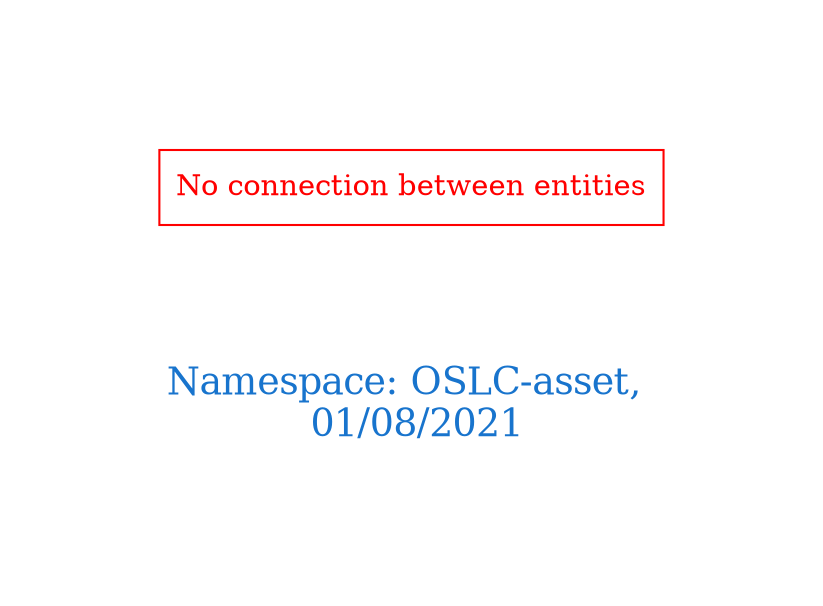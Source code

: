 digraph OGIT_ontology {
 graph [ rankdir= LR,pad=1 
fontsize = 18,
fontcolor= dodgerblue3,label = "\n\n\nNamespace: OSLC-asset, \n 01/08/2021"];
node[shape=polygon];
edge [  color="gray81"];

"No connection between entities" [fontcolor = "red",color="red", shape="polygon"]
}
